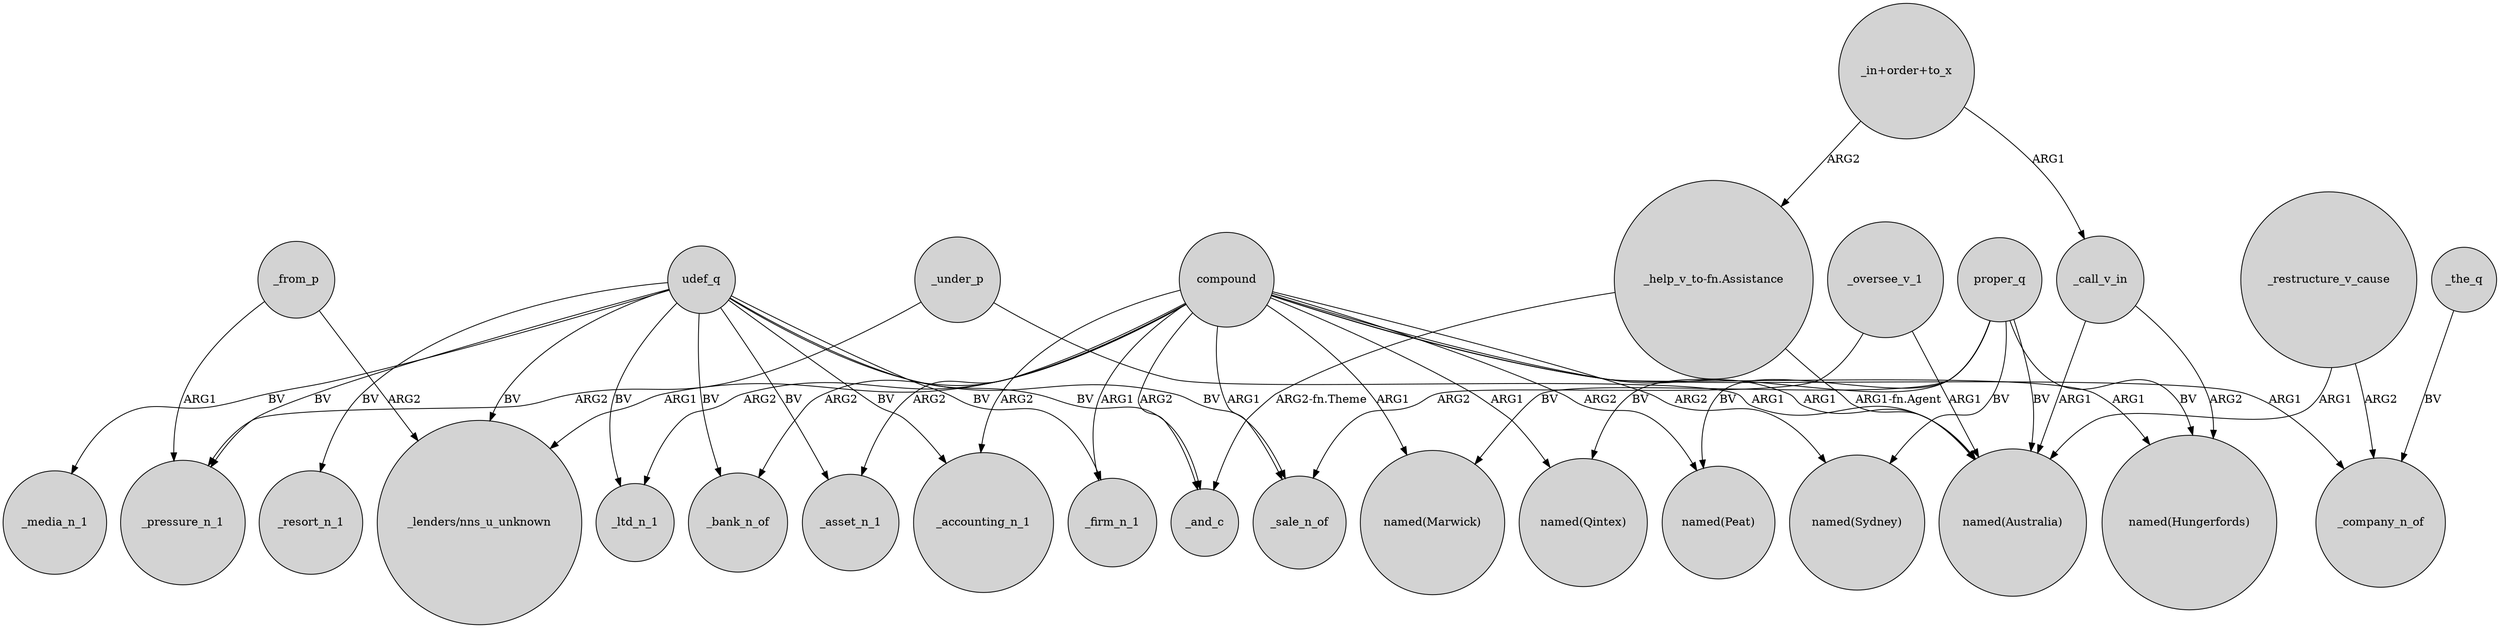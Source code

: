digraph {
	node [shape=circle style=filled]
	udef_q -> _pressure_n_1 [label=BV]
	compound -> "named(Peat)" [label=ARG2]
	proper_q -> "named(Peat)" [label=BV]
	udef_q -> _resort_n_1 [label=BV]
	compound -> _bank_n_of [label=ARG2]
	_under_p -> "named(Australia)" [label=ARG1]
	compound -> "named(Qintex)" [label=ARG1]
	_under_p -> _pressure_n_1 [label=ARG2]
	_from_p -> _pressure_n_1 [label=ARG1]
	compound -> "named(Hungerfords)" [label=ARG1]
	proper_q -> "named(Qintex)" [label=BV]
	_oversee_v_1 -> "named(Australia)" [label=ARG1]
	udef_q -> "_lenders/nns_u_unknown" [label=BV]
	udef_q -> _firm_n_1 [label=BV]
	_from_p -> "_lenders/nns_u_unknown" [label=ARG2]
	udef_q -> _media_n_1 [label=BV]
	proper_q -> "named(Hungerfords)" [label=BV]
	_restructure_v_cause -> _company_n_of [label=ARG2]
	udef_q -> _asset_n_1 [label=BV]
	_the_q -> _company_n_of [label=BV]
	"_in+order+to_x" -> _call_v_in [label=ARG1]
	compound -> "named(Sydney)" [label=ARG2]
	"_help_v_to-fn.Assistance" -> _and_c [label="ARG2-fn.Theme"]
	compound -> _company_n_of [label=ARG1]
	compound -> _and_c [label=ARG2]
	_restructure_v_cause -> "named(Australia)" [label=ARG1]
	_call_v_in -> "named(Hungerfords)" [label=ARG2]
	compound -> _firm_n_1 [label=ARG1]
	udef_q -> _sale_n_of [label=BV]
	compound -> _sale_n_of [label=ARG1]
	compound -> _ltd_n_1 [label=ARG2]
	compound -> "named(Marwick)" [label=ARG1]
	proper_q -> "named(Marwick)" [label=BV]
	"_help_v_to-fn.Assistance" -> "named(Australia)" [label="ARG1-fn.Agent"]
	_call_v_in -> "named(Australia)" [label=ARG1]
	"_in+order+to_x" -> "_help_v_to-fn.Assistance" [label=ARG2]
	compound -> "named(Australia)" [label=ARG1]
	_oversee_v_1 -> _sale_n_of [label=ARG2]
	compound -> _accounting_n_1 [label=ARG2]
	udef_q -> _and_c [label=BV]
	compound -> "_lenders/nns_u_unknown" [label=ARG1]
	udef_q -> _accounting_n_1 [label=BV]
	udef_q -> _ltd_n_1 [label=BV]
	compound -> _asset_n_1 [label=ARG2]
	proper_q -> "named(Sydney)" [label=BV]
	udef_q -> _bank_n_of [label=BV]
	proper_q -> "named(Australia)" [label=BV]
}
